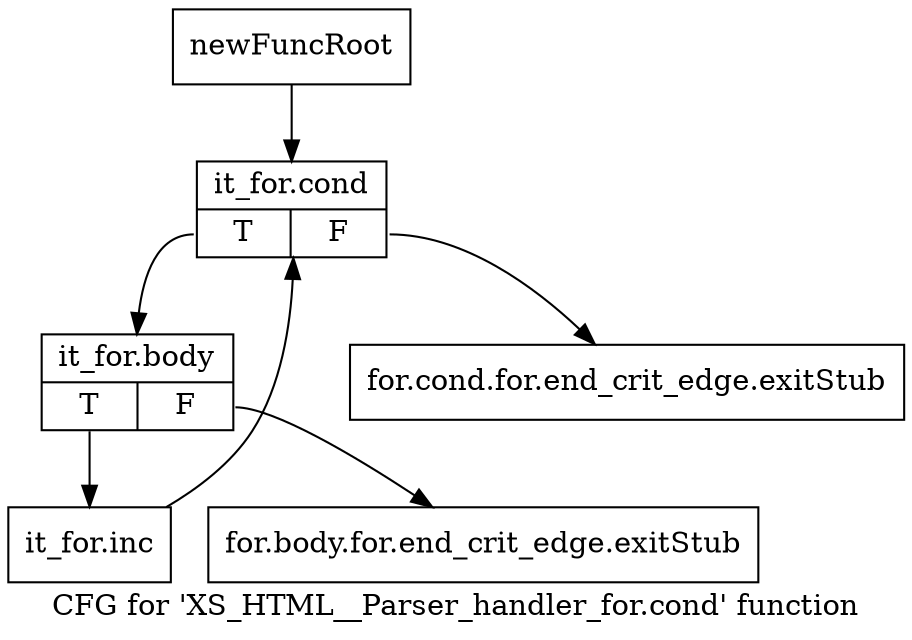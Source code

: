 digraph "CFG for 'XS_HTML__Parser_handler_for.cond' function" {
	label="CFG for 'XS_HTML__Parser_handler_for.cond' function";

	Node0x592fd60 [shape=record,label="{newFuncRoot}"];
	Node0x592fd60 -> Node0x592fe50;
	Node0x592fdb0 [shape=record,label="{for.cond.for.end_crit_edge.exitStub}"];
	Node0x592fe00 [shape=record,label="{for.body.for.end_crit_edge.exitStub}"];
	Node0x592fe50 [shape=record,label="{it_for.cond|{<s0>T|<s1>F}}"];
	Node0x592fe50:s0 -> Node0x592fea0;
	Node0x592fe50:s1 -> Node0x592fdb0;
	Node0x592fea0 [shape=record,label="{it_for.body|{<s0>T|<s1>F}}"];
	Node0x592fea0:s0 -> Node0x592fef0;
	Node0x592fea0:s1 -> Node0x592fe00;
	Node0x592fef0 [shape=record,label="{it_for.inc}"];
	Node0x592fef0 -> Node0x592fe50;
}
